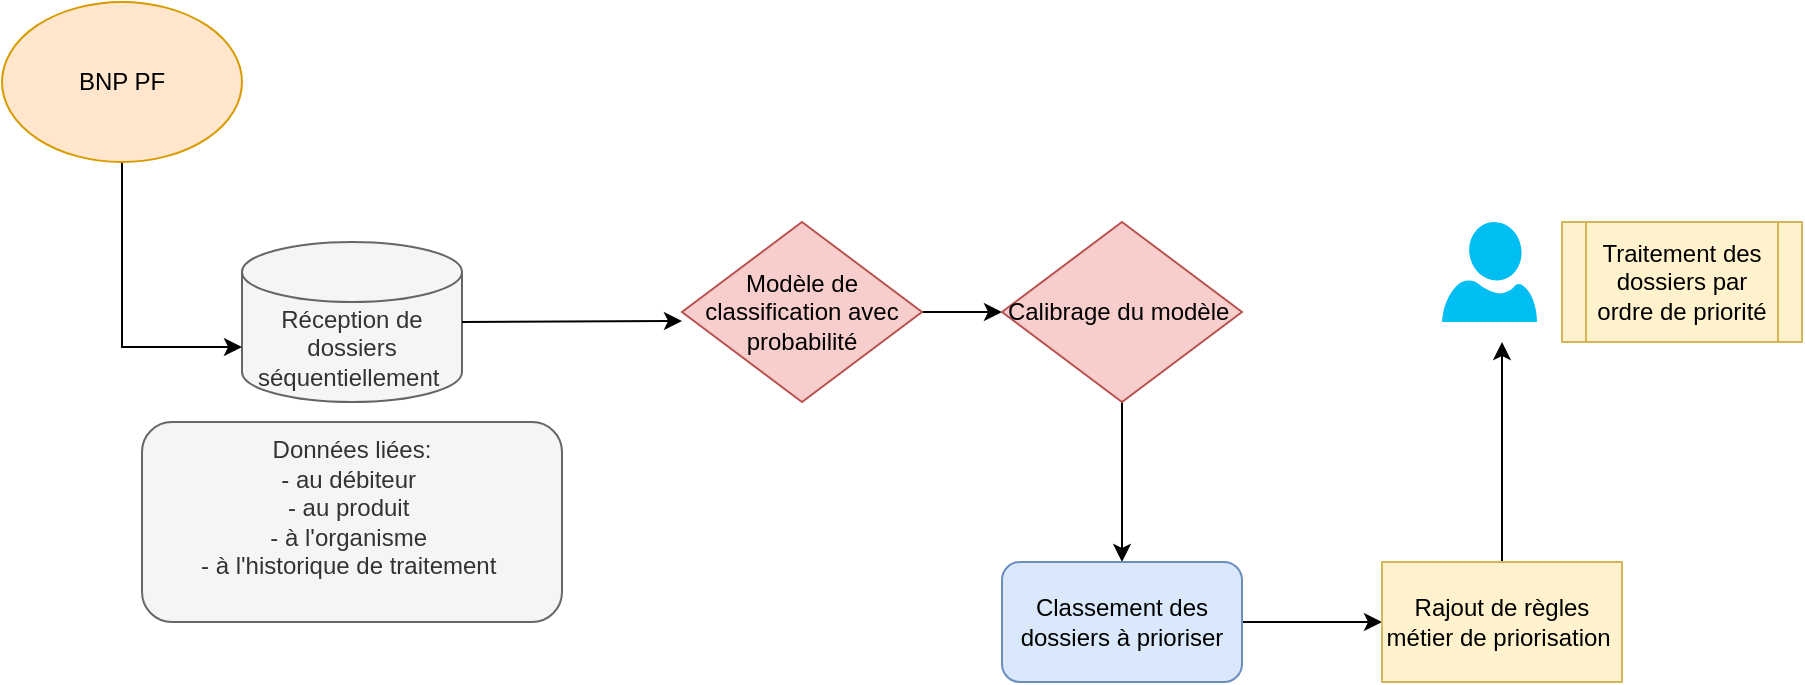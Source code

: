 <mxfile version="20.6.2" type="device"><diagram id="4l4W5jo5CMVHNMVPwfbi" name="Page-1"><mxGraphModel dx="782" dy="402" grid="1" gridSize="10" guides="1" tooltips="1" connect="1" arrows="1" fold="1" page="1" pageScale="1" pageWidth="827" pageHeight="1169" math="0" shadow="0"><root><mxCell id="0"/><mxCell id="1" parent="0"/><mxCell id="hBXMTaue-vhyBZ_sZTeb-3" value="Réception de dossiers séquentiellement&amp;nbsp;" style="shape=cylinder3;whiteSpace=wrap;html=1;boundedLbl=1;backgroundOutline=1;size=15;fillColor=#f5f5f5;fontColor=#333333;strokeColor=#666666;" vertex="1" parent="1"><mxGeometry x="120" y="250" width="110" height="80" as="geometry"/></mxCell><mxCell id="hBXMTaue-vhyBZ_sZTeb-4" value="Données liées:&lt;br&gt;- au débiteur&amp;nbsp;&lt;br&gt;- au produit&amp;nbsp;&lt;br&gt;- à l'organisme&amp;nbsp;&lt;br&gt;- à l'historique de traitement&amp;nbsp;&lt;br&gt;&amp;nbsp;" style="rounded=1;whiteSpace=wrap;html=1;fillColor=#f5f5f5;fontColor=#333333;strokeColor=#666666;" vertex="1" parent="1"><mxGeometry x="70" y="340" width="210" height="100" as="geometry"/></mxCell><mxCell id="hBXMTaue-vhyBZ_sZTeb-6" value="" style="endArrow=classic;html=1;rounded=0;exitX=1;exitY=0.5;exitDx=0;exitDy=0;exitPerimeter=0;" edge="1" parent="1" source="hBXMTaue-vhyBZ_sZTeb-3"><mxGeometry width="50" height="50" relative="1" as="geometry"><mxPoint x="260" y="289.5" as="sourcePoint"/><mxPoint x="340" y="289.5" as="targetPoint"/></mxGeometry></mxCell><mxCell id="hBXMTaue-vhyBZ_sZTeb-11" style="edgeStyle=orthogonalEdgeStyle;rounded=0;orthogonalLoop=1;jettySize=auto;html=1;exitX=1;exitY=0.5;exitDx=0;exitDy=0;entryX=0;entryY=0.5;entryDx=0;entryDy=0;" edge="1" parent="1" source="hBXMTaue-vhyBZ_sZTeb-7" target="hBXMTaue-vhyBZ_sZTeb-10"><mxGeometry relative="1" as="geometry"/></mxCell><mxCell id="hBXMTaue-vhyBZ_sZTeb-7" value="Modèle de classification avec probabilité" style="rhombus;whiteSpace=wrap;html=1;fillColor=#f8cecc;strokeColor=#b85450;" vertex="1" parent="1"><mxGeometry x="340" y="240" width="120" height="90" as="geometry"/></mxCell><mxCell id="hBXMTaue-vhyBZ_sZTeb-9" style="edgeStyle=orthogonalEdgeStyle;rounded=0;orthogonalLoop=1;jettySize=auto;html=1;entryX=0;entryY=0;entryDx=0;entryDy=52.5;entryPerimeter=0;" edge="1" parent="1" source="hBXMTaue-vhyBZ_sZTeb-8" target="hBXMTaue-vhyBZ_sZTeb-3"><mxGeometry relative="1" as="geometry"/></mxCell><mxCell id="hBXMTaue-vhyBZ_sZTeb-8" value="BNP PF" style="ellipse;whiteSpace=wrap;html=1;fillColor=#ffe6cc;strokeColor=#d79b00;" vertex="1" parent="1"><mxGeometry y="130" width="120" height="80" as="geometry"/></mxCell><mxCell id="hBXMTaue-vhyBZ_sZTeb-13" style="edgeStyle=orthogonalEdgeStyle;rounded=0;orthogonalLoop=1;jettySize=auto;html=1;exitX=0.5;exitY=1;exitDx=0;exitDy=0;" edge="1" parent="1" source="hBXMTaue-vhyBZ_sZTeb-10" target="hBXMTaue-vhyBZ_sZTeb-12"><mxGeometry relative="1" as="geometry"/></mxCell><mxCell id="hBXMTaue-vhyBZ_sZTeb-10" value="Calibrage du modèle&amp;nbsp;" style="rhombus;whiteSpace=wrap;html=1;fillColor=#f8cecc;strokeColor=#b85450;" vertex="1" parent="1"><mxGeometry x="500" y="240" width="120" height="90" as="geometry"/></mxCell><mxCell id="hBXMTaue-vhyBZ_sZTeb-14" style="edgeStyle=orthogonalEdgeStyle;rounded=0;orthogonalLoop=1;jettySize=auto;html=1;exitX=1;exitY=0.5;exitDx=0;exitDy=0;" edge="1" parent="1" source="hBXMTaue-vhyBZ_sZTeb-12"><mxGeometry relative="1" as="geometry"><mxPoint x="690" y="440" as="targetPoint"/></mxGeometry></mxCell><mxCell id="hBXMTaue-vhyBZ_sZTeb-12" value="Classement des dossiers à prioriser" style="rounded=1;whiteSpace=wrap;html=1;fillColor=#dae8fc;strokeColor=#6c8ebf;" vertex="1" parent="1"><mxGeometry x="500" y="410" width="120" height="60" as="geometry"/></mxCell><mxCell id="hBXMTaue-vhyBZ_sZTeb-21" style="edgeStyle=orthogonalEdgeStyle;rounded=0;orthogonalLoop=1;jettySize=auto;html=1;exitX=0.5;exitY=0;exitDx=0;exitDy=0;" edge="1" parent="1" source="hBXMTaue-vhyBZ_sZTeb-15"><mxGeometry relative="1" as="geometry"><mxPoint x="750" y="300" as="targetPoint"/></mxGeometry></mxCell><mxCell id="hBXMTaue-vhyBZ_sZTeb-15" value="Rajout de règles métier de priorisation&amp;nbsp;" style="rounded=0;whiteSpace=wrap;html=1;fillColor=#fff2cc;strokeColor=#d6b656;" vertex="1" parent="1"><mxGeometry x="690" y="410" width="120" height="60" as="geometry"/></mxCell><mxCell id="hBXMTaue-vhyBZ_sZTeb-20" value="" style="verticalLabelPosition=bottom;html=1;verticalAlign=top;align=center;strokeColor=none;fillColor=#00BEF2;shape=mxgraph.azure.user;" vertex="1" parent="1"><mxGeometry x="720" y="240" width="47.5" height="50" as="geometry"/></mxCell><mxCell id="hBXMTaue-vhyBZ_sZTeb-22" value="Traitement des dossiers par ordre de priorité" style="shape=process;whiteSpace=wrap;html=1;backgroundOutline=1;fillColor=#fff2cc;strokeColor=#d6b656;" vertex="1" parent="1"><mxGeometry x="780" y="240" width="120" height="60" as="geometry"/></mxCell></root></mxGraphModel></diagram></mxfile>
